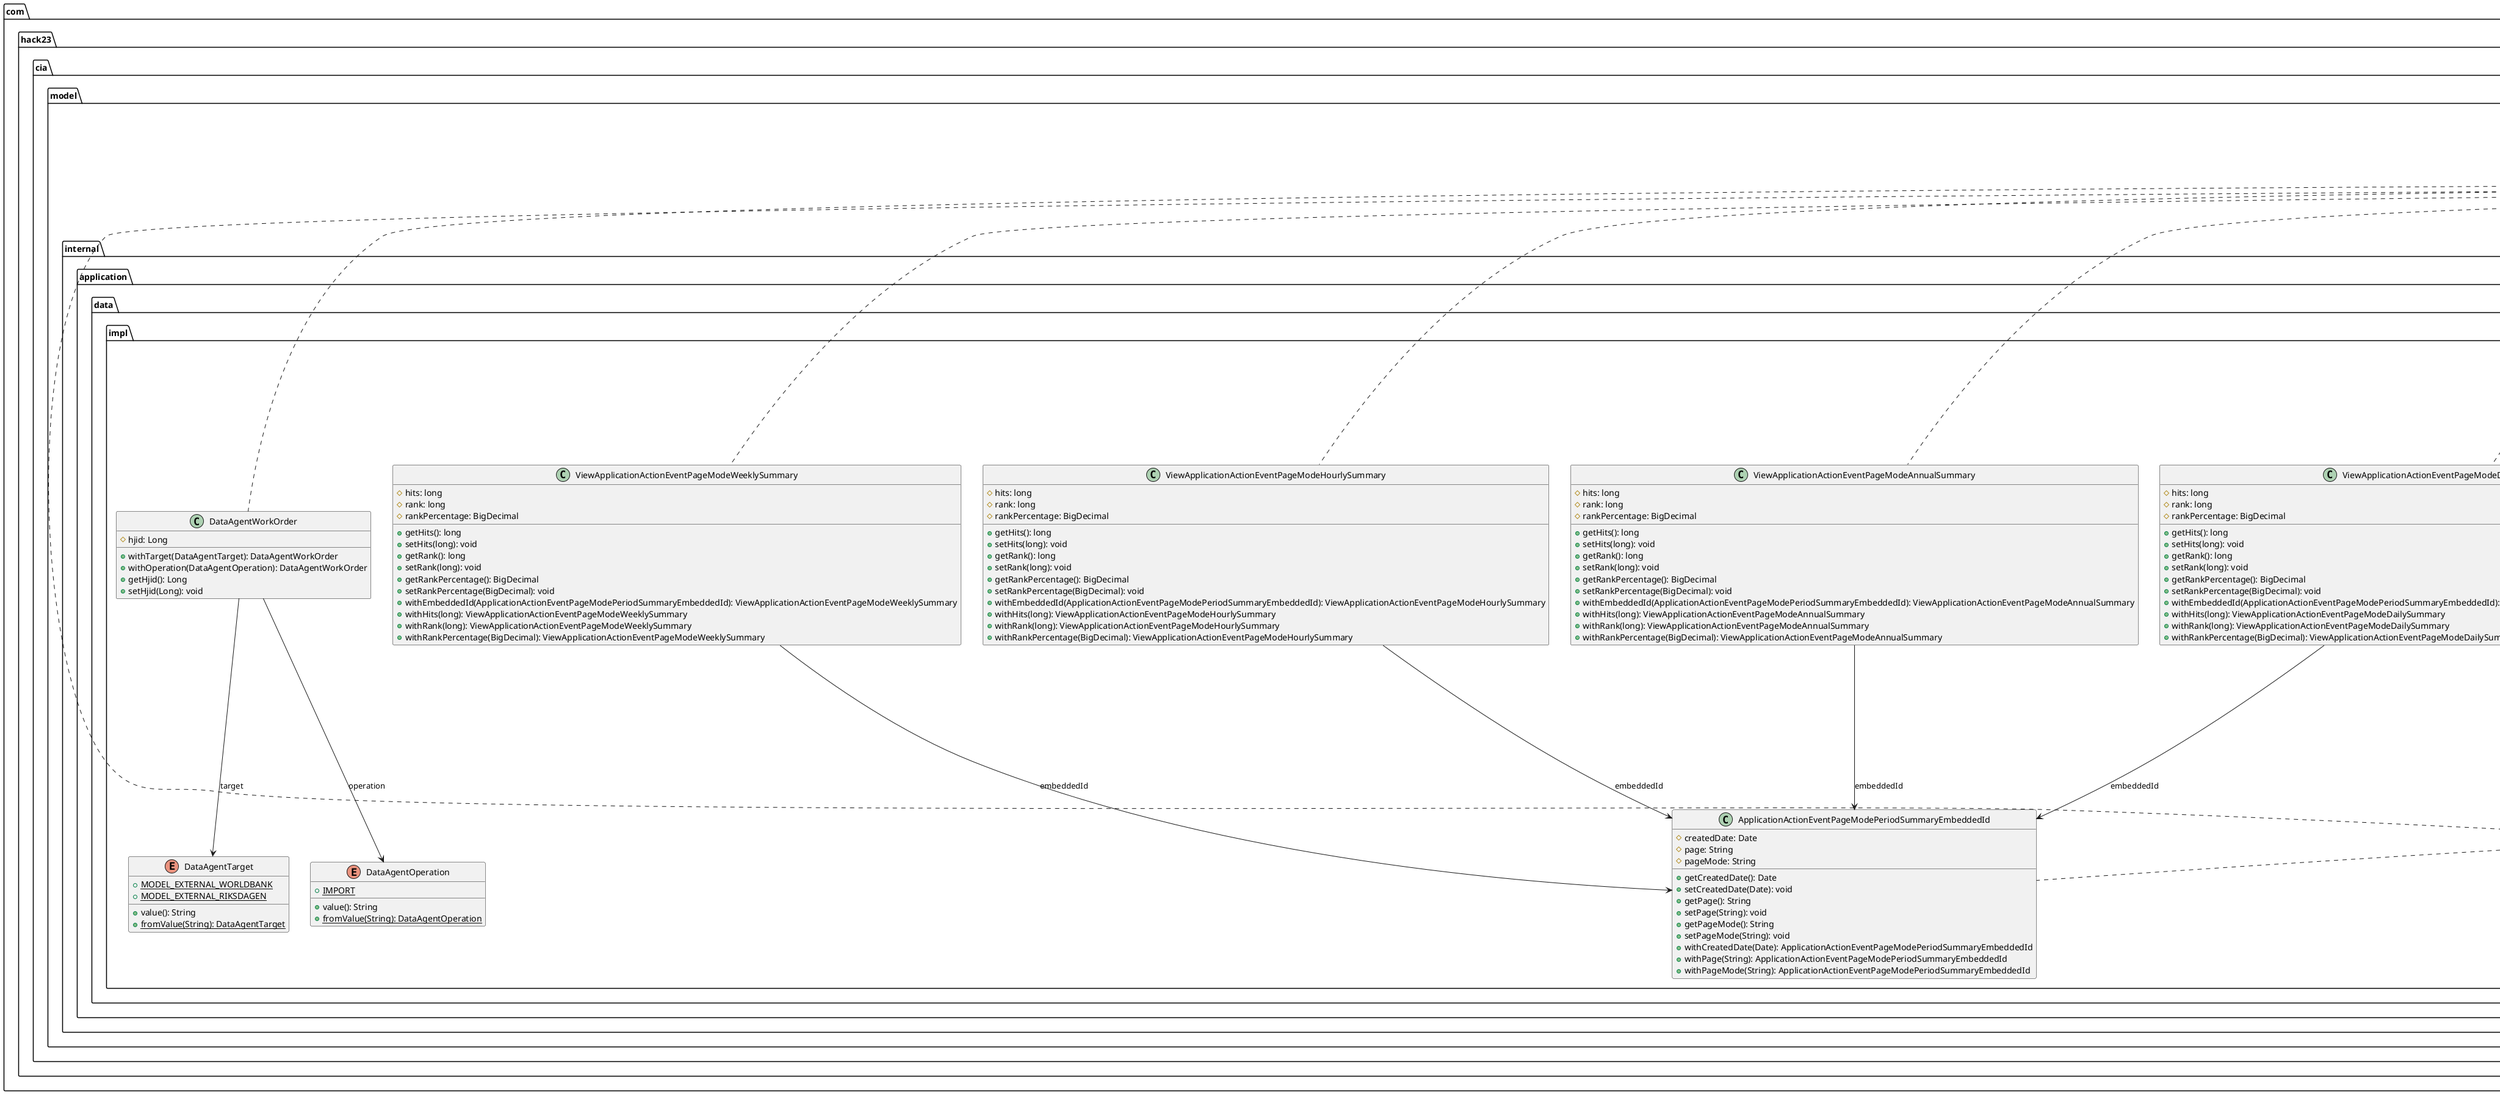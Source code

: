 @startuml
    namespace com.hack23.cia.model.internal.application.data.impl {

        class ViewApplicationActionEventPageModeHourlySummary [[ViewApplicationActionEventPageModeHourlySummary.html]] {
            #hits: long
            #rank: long
            #rankPercentage: BigDecimal
            +getHits(): long
            +setHits(long): void
            +getRank(): long
            +setRank(long): void
            +getRankPercentage(): BigDecimal
            +setRankPercentage(BigDecimal): void
            +withEmbeddedId(ApplicationActionEventPageModePeriodSummaryEmbeddedId): ViewApplicationActionEventPageModeHourlySummary
            +withHits(long): ViewApplicationActionEventPageModeHourlySummary
            +withRank(long): ViewApplicationActionEventPageModeHourlySummary
            +withRankPercentage(BigDecimal): ViewApplicationActionEventPageModeHourlySummary
        }

        class ViewWorldbankIndicatorDataCountrySummary [[ViewWorldbankIndicatorDataCountrySummary.html]] {
            #indicatorName: String
            #sourceNote: String
            #sourceValue: String
            #sourceOrganization: String
            #startYear: Integer
            #endYear: Integer
            #dataPoint: long
            #topics: String
            +getIndicatorName(): String
            +setIndicatorName(String): void
            +getSourceNote(): String
            +setSourceNote(String): void
            +getSourceValue(): String
            +setSourceValue(String): void
            +getSourceOrganization(): String
            +setSourceOrganization(String): void
            +getStartYear(): Integer
            +setStartYear(Integer): void
            +getEndYear(): Integer
            +setEndYear(Integer): void
            +getDataPoint(): long
            +setDataPoint(long): void
            +getTopics(): String
            +setTopics(String): void
            +withEmbeddedId(WorldbankIndicatorDataCountrySummaryEmbeddedId): ViewWorldbankIndicatorDataCountrySummary
            +withIndicatorName(String): ViewWorldbankIndicatorDataCountrySummary
            +withSourceNote(String): ViewWorldbankIndicatorDataCountrySummary
            +withSourceValue(String): ViewWorldbankIndicatorDataCountrySummary
            +withSourceOrganization(String): ViewWorldbankIndicatorDataCountrySummary
            +withStartYear(Integer): ViewWorldbankIndicatorDataCountrySummary
            +withEndYear(Integer): ViewWorldbankIndicatorDataCountrySummary
            +withDataPoint(long): ViewWorldbankIndicatorDataCountrySummary
            +withTopics(String): ViewWorldbankIndicatorDataCountrySummary
        }

        class ViewApplicationActionEventPageAnnualSummary [[ViewApplicationActionEventPageAnnualSummary.html]] {
            #hits: long
            #rank: long
            #rankPercentage: BigDecimal
            +getHits(): long
            +setHits(long): void
            +getRank(): long
            +setRank(long): void
            +getRankPercentage(): BigDecimal
            +setRankPercentage(BigDecimal): void
            +withEmbeddedId(ApplicationActionEventPagePeriodSummaryEmbeddedId): ViewApplicationActionEventPageAnnualSummary
            +withHits(long): ViewApplicationActionEventPageAnnualSummary
            +withRank(long): ViewApplicationActionEventPageAnnualSummary
            +withRankPercentage(BigDecimal): ViewApplicationActionEventPageAnnualSummary
        }

        class ViewApplicationActionEventPageElementHourlySummary [[ViewApplicationActionEventPageElementHourlySummary.html]] {
            #hits: long
            #rank: long
            #rankPercentage: BigDecimal
            +getHits(): long
            +setHits(long): void
            +getRank(): long
            +setRank(long): void
            +getRankPercentage(): BigDecimal
            +setRankPercentage(BigDecimal): void
            +withEmbeddedId(ApplicationActionEventPageElementPeriodSummaryEmbeddedId): ViewApplicationActionEventPageElementHourlySummary
            +withHits(long): ViewApplicationActionEventPageElementHourlySummary
            +withRank(long): ViewApplicationActionEventPageElementHourlySummary
            +withRankPercentage(BigDecimal): ViewApplicationActionEventPageElementHourlySummary
        }

        class ApplicationActionEventPagePeriodSummaryEmbeddedId [[ApplicationActionEventPagePeriodSummaryEmbeddedId.html]] {
            #createdDate: Date
            #page: String
            +getCreatedDate(): Date
            +setCreatedDate(Date): void
            +getPage(): String
            +setPage(String): void
            +withCreatedDate(Date): ApplicationActionEventPagePeriodSummaryEmbeddedId
            +withPage(String): ApplicationActionEventPagePeriodSummaryEmbeddedId
        }

        class DataAgentWorkOrder [[DataAgentWorkOrder.html]] {
            #hjid: Long
            +withTarget(DataAgentTarget): DataAgentWorkOrder
            +withOperation(DataAgentOperation): DataAgentWorkOrder
            +getHjid(): Long
            +setHjid(Long): void
        }

        class ViewApplicationActionEventPageModeDailySummary [[ViewApplicationActionEventPageModeDailySummary.html]] {
            #hits: long
            #rank: long
            #rankPercentage: BigDecimal
            +getHits(): long
            +setHits(long): void
            +getRank(): long
            +setRank(long): void
            +getRankPercentage(): BigDecimal
            +setRankPercentage(BigDecimal): void
            +withEmbeddedId(ApplicationActionEventPageModePeriodSummaryEmbeddedId): ViewApplicationActionEventPageModeDailySummary
            +withHits(long): ViewApplicationActionEventPageModeDailySummary
            +withRank(long): ViewApplicationActionEventPageModeDailySummary
            +withRankPercentage(BigDecimal): ViewApplicationActionEventPageModeDailySummary
        }

        class ViewApplicationActionEventPageElementDailySummary [[ViewApplicationActionEventPageElementDailySummary.html]] {
            #hits: long
            #rank: long
            #rankPercentage: BigDecimal
            +getHits(): long
            +setHits(long): void
            +getRank(): long
            +setRank(long): void
            +getRankPercentage(): BigDecimal
            +setRankPercentage(BigDecimal): void
            +withEmbeddedId(ApplicationActionEventPageElementPeriodSummaryEmbeddedId): ViewApplicationActionEventPageElementDailySummary
            +withHits(long): ViewApplicationActionEventPageElementDailySummary
            +withRank(long): ViewApplicationActionEventPageElementDailySummary
            +withRankPercentage(BigDecimal): ViewApplicationActionEventPageElementDailySummary
        }

        class ViewApplicationActionEventPageModeAnnualSummary [[ViewApplicationActionEventPageModeAnnualSummary.html]] {
            #hits: long
            #rank: long
            #rankPercentage: BigDecimal
            +getHits(): long
            +setHits(long): void
            +getRank(): long
            +setRank(long): void
            +getRankPercentage(): BigDecimal
            +setRankPercentage(BigDecimal): void
            +withEmbeddedId(ApplicationActionEventPageModePeriodSummaryEmbeddedId): ViewApplicationActionEventPageModeAnnualSummary
            +withHits(long): ViewApplicationActionEventPageModeAnnualSummary
            +withRank(long): ViewApplicationActionEventPageModeAnnualSummary
            +withRankPercentage(BigDecimal): ViewApplicationActionEventPageModeAnnualSummary
        }

        enum DataAgentOperation [[DataAgentOperation.html]] {
            {static} +IMPORT
            +value(): String
            {static} +fromValue(String): DataAgentOperation
        }

        class ViewApplicationActionEventPageElementWeeklySummary [[ViewApplicationActionEventPageElementWeeklySummary.html]] {
            #hits: long
            #rank: long
            #rankPercentage: BigDecimal
            +getHits(): long
            +setHits(long): void
            +getRank(): long
            +setRank(long): void
            +getRankPercentage(): BigDecimal
            +setRankPercentage(BigDecimal): void
            +withEmbeddedId(ApplicationActionEventPageElementPeriodSummaryEmbeddedId): ViewApplicationActionEventPageElementWeeklySummary
            +withHits(long): ViewApplicationActionEventPageElementWeeklySummary
            +withRank(long): ViewApplicationActionEventPageElementWeeklySummary
            +withRankPercentage(BigDecimal): ViewApplicationActionEventPageElementWeeklySummary
        }

        class ViewApplicationActionEventPageModeWeeklySummary [[ViewApplicationActionEventPageModeWeeklySummary.html]] {
            #hits: long
            #rank: long
            #rankPercentage: BigDecimal
            +getHits(): long
            +setHits(long): void
            +getRank(): long
            +setRank(long): void
            +getRankPercentage(): BigDecimal
            +setRankPercentage(BigDecimal): void
            +withEmbeddedId(ApplicationActionEventPageModePeriodSummaryEmbeddedId): ViewApplicationActionEventPageModeWeeklySummary
            +withHits(long): ViewApplicationActionEventPageModeWeeklySummary
            +withRank(long): ViewApplicationActionEventPageModeWeeklySummary
            +withRankPercentage(BigDecimal): ViewApplicationActionEventPageModeWeeklySummary
        }

        class ViewApplicationActionEventPageElementAnnualSummary [[ViewApplicationActionEventPageElementAnnualSummary.html]] {
            #hits: long
            #rank: long
            #rankPercentage: BigDecimal
            +getHits(): long
            +setHits(long): void
            +getRank(): long
            +setRank(long): void
            +getRankPercentage(): BigDecimal
            +setRankPercentage(BigDecimal): void
            +withEmbeddedId(ApplicationActionEventPageElementPeriodSummaryEmbeddedId): ViewApplicationActionEventPageElementAnnualSummary
            +withHits(long): ViewApplicationActionEventPageElementAnnualSummary
            +withRank(long): ViewApplicationActionEventPageElementAnnualSummary
            +withRankPercentage(BigDecimal): ViewApplicationActionEventPageElementAnnualSummary
        }

        enum RiksdagenDataSources [[RiksdagenDataSources.html]] {
            {static} +DOCUMENT_LIST
            {static} +DOCUMENT_STATUS
            {static} +DOCUMENT_CONTENT
            {static} +PERSONS
            {static} +VOTES
            {static} +BALLOT_LIST
            {static} +COMMITTEE_PROPOSALS
            +value(): String
            {static} +fromValue(String): RiksdagenDataSources
        }

        enum WorldBankDataSources [[WorldBankDataSources.html]] {
            {static} +COUNTRIES
            {static} +DATA
            {static} +INDICATORS
            {static} +TOPIC
            +value(): String
            {static} +fromValue(String): WorldBankDataSources
        }

        class ApplicationActionEventPageModePeriodSummaryEmbeddedId [[ApplicationActionEventPageModePeriodSummaryEmbeddedId.html]] {
            #createdDate: Date
            #page: String
            #pageMode: String
            +getCreatedDate(): Date
            +setCreatedDate(Date): void
            +getPage(): String
            +setPage(String): void
            +getPageMode(): String
            +setPageMode(String): void
            +withCreatedDate(Date): ApplicationActionEventPageModePeriodSummaryEmbeddedId
            +withPage(String): ApplicationActionEventPageModePeriodSummaryEmbeddedId
            +withPageMode(String): ApplicationActionEventPageModePeriodSummaryEmbeddedId
        }

        class WorldbankIndicatorDataCountrySummaryEmbeddedId [[WorldbankIndicatorDataCountrySummaryEmbeddedId.html]] {
            #indicatorId: String
            #countryId: String
            +getIndicatorId(): String
            +setIndicatorId(String): void
            +getCountryId(): String
            +setCountryId(String): void
            +withIndicatorId(String): WorldbankIndicatorDataCountrySummaryEmbeddedId
            +withCountryId(String): WorldbankIndicatorDataCountrySummaryEmbeddedId
        }

        class ApplicationActionEventPageElementPeriodSummaryEmbeddedId [[ApplicationActionEventPageElementPeriodSummaryEmbeddedId.html]] {
            #createdDate: Date
            #page: String
            #elementId: String
            +getCreatedDate(): Date
            +setCreatedDate(Date): void
            +getPage(): String
            +setPage(String): void
            +getElementId(): String
            +setElementId(String): void
            +withCreatedDate(Date): ApplicationActionEventPageElementPeriodSummaryEmbeddedId
            +withPage(String): ApplicationActionEventPageElementPeriodSummaryEmbeddedId
            +withElementId(String): ApplicationActionEventPageElementPeriodSummaryEmbeddedId
        }

        enum ValDataSources [[ValDataSources.html]] {
            {static} +PARTIES
            +value(): String
            {static} +fromValue(String): ValDataSources
        }

        class ViewApplicationActionEventPageWeeklySummary [[ViewApplicationActionEventPageWeeklySummary.html]] {
            #hits: long
            #rank: long
            #rankPercentage: BigDecimal
            +getHits(): long
            +setHits(long): void
            +getRank(): long
            +setRank(long): void
            +getRankPercentage(): BigDecimal
            +setRankPercentage(BigDecimal): void
            +withEmbeddedId(ApplicationActionEventPagePeriodSummaryEmbeddedId): ViewApplicationActionEventPageWeeklySummary
            +withHits(long): ViewApplicationActionEventPageWeeklySummary
            +withRank(long): ViewApplicationActionEventPageWeeklySummary
            +withRankPercentage(BigDecimal): ViewApplicationActionEventPageWeeklySummary
        }

        enum DataAgentTarget [[DataAgentTarget.html]] {
            {static} +MODEL_EXTERNAL_WORLDBANK
            {static} +MODEL_EXTERNAL_RIKSDAGEN
            +value(): String
            {static} +fromValue(String): DataAgentTarget
        }

        class ViewApplicationActionEventPageHourlySummary [[ViewApplicationActionEventPageHourlySummary.html]] {
            #hits: long
            #rank: long
            #rankPercentage: BigDecimal
            +getHits(): long
            +setHits(long): void
            +getRank(): long
            +setRank(long): void
            +getRankPercentage(): BigDecimal
            +setRankPercentage(BigDecimal): void
            +withEmbeddedId(ApplicationActionEventPagePeriodSummaryEmbeddedId): ViewApplicationActionEventPageHourlySummary
            +withHits(long): ViewApplicationActionEventPageHourlySummary
            +withRank(long): ViewApplicationActionEventPageHourlySummary
            +withRankPercentage(BigDecimal): ViewApplicationActionEventPageHourlySummary
        }

        class ViewApplicationActionEventPageDailySummary [[ViewApplicationActionEventPageDailySummary.html]] {
            #hits: long
            #rank: long
            #rankPercentage: BigDecimal
            +getHits(): long
            +setHits(long): void
            +getRank(): long
            +setRank(long): void
            +getRankPercentage(): BigDecimal
            +setRankPercentage(BigDecimal): void
            +withEmbeddedId(ApplicationActionEventPagePeriodSummaryEmbeddedId): ViewApplicationActionEventPageDailySummary
            +withHits(long): ViewApplicationActionEventPageDailySummary
            +withRank(long): ViewApplicationActionEventPageDailySummary
            +withRankPercentage(BigDecimal): ViewApplicationActionEventPageDailySummary
        }

        com.hack23.cia.model.common.api.ModelObject <|.. ViewApplicationActionEventPageModeHourlySummary
        ViewApplicationActionEventPageModeHourlySummary --> ApplicationActionEventPageModePeriodSummaryEmbeddedId: embeddedId
        com.hack23.cia.model.common.api.ModelObject <|.. ViewWorldbankIndicatorDataCountrySummary
        ViewWorldbankIndicatorDataCountrySummary --> WorldbankIndicatorDataCountrySummaryEmbeddedId: embeddedId
        com.hack23.cia.model.common.api.ModelObject <|.. ViewApplicationActionEventPageAnnualSummary
        ViewApplicationActionEventPageAnnualSummary --> ApplicationActionEventPagePeriodSummaryEmbeddedId: embeddedId
        com.hack23.cia.model.common.api.ModelObject <|.. ViewApplicationActionEventPageElementHourlySummary
        ViewApplicationActionEventPageElementHourlySummary --> ApplicationActionEventPageElementPeriodSummaryEmbeddedId: embeddedId
        com.hack23.cia.model.common.api.ModelObject <|.. ApplicationActionEventPagePeriodSummaryEmbeddedId
        com.hack23.cia.model.common.api.ModelObject <|.. DataAgentWorkOrder
        DataAgentWorkOrder --> DataAgentTarget: target
        DataAgentWorkOrder --> DataAgentOperation: operation
        com.hack23.cia.model.common.api.ModelObject <|.. ViewApplicationActionEventPageModeDailySummary
        ViewApplicationActionEventPageModeDailySummary --> ApplicationActionEventPageModePeriodSummaryEmbeddedId: embeddedId
        com.hack23.cia.model.common.api.ModelObject <|.. ViewApplicationActionEventPageElementDailySummary
        ViewApplicationActionEventPageElementDailySummary --> ApplicationActionEventPageElementPeriodSummaryEmbeddedId: embeddedId
        com.hack23.cia.model.common.api.ModelObject <|.. ViewApplicationActionEventPageModeAnnualSummary
        ViewApplicationActionEventPageModeAnnualSummary --> ApplicationActionEventPageModePeriodSummaryEmbeddedId: embeddedId
        com.hack23.cia.model.common.api.ModelObject <|.. ViewApplicationActionEventPageElementWeeklySummary
        ViewApplicationActionEventPageElementWeeklySummary --> ApplicationActionEventPageElementPeriodSummaryEmbeddedId: embeddedId
        com.hack23.cia.model.common.api.ModelObject <|.. ViewApplicationActionEventPageModeWeeklySummary
        ViewApplicationActionEventPageModeWeeklySummary --> ApplicationActionEventPageModePeriodSummaryEmbeddedId: embeddedId
        com.hack23.cia.model.common.api.ModelObject <|.. ViewApplicationActionEventPageElementAnnualSummary
        ViewApplicationActionEventPageElementAnnualSummary --> ApplicationActionEventPageElementPeriodSummaryEmbeddedId: embeddedId
        com.hack23.cia.model.common.api.ModelObject <|.. ApplicationActionEventPageModePeriodSummaryEmbeddedId
        com.hack23.cia.model.common.api.ModelObject <|.. WorldbankIndicatorDataCountrySummaryEmbeddedId
        com.hack23.cia.model.common.api.ModelObject <|.. ApplicationActionEventPageElementPeriodSummaryEmbeddedId
        com.hack23.cia.model.common.api.ModelObject <|.. ViewApplicationActionEventPageWeeklySummary
        ViewApplicationActionEventPageWeeklySummary --> ApplicationActionEventPagePeriodSummaryEmbeddedId: embeddedId
        com.hack23.cia.model.common.api.ModelObject <|.. ViewApplicationActionEventPageHourlySummary
        ViewApplicationActionEventPageHourlySummary --> ApplicationActionEventPagePeriodSummaryEmbeddedId: embeddedId
        com.hack23.cia.model.common.api.ModelObject <|.. ViewApplicationActionEventPageDailySummary
        ViewApplicationActionEventPageDailySummary --> ApplicationActionEventPagePeriodSummaryEmbeddedId: embeddedId
    }

    namespace com.hack23.cia.model.common.api {
        interface ModelObject
    }

    center footer UMLDoclet 2.0.5, PlantUML 1.2019.08
@enduml
